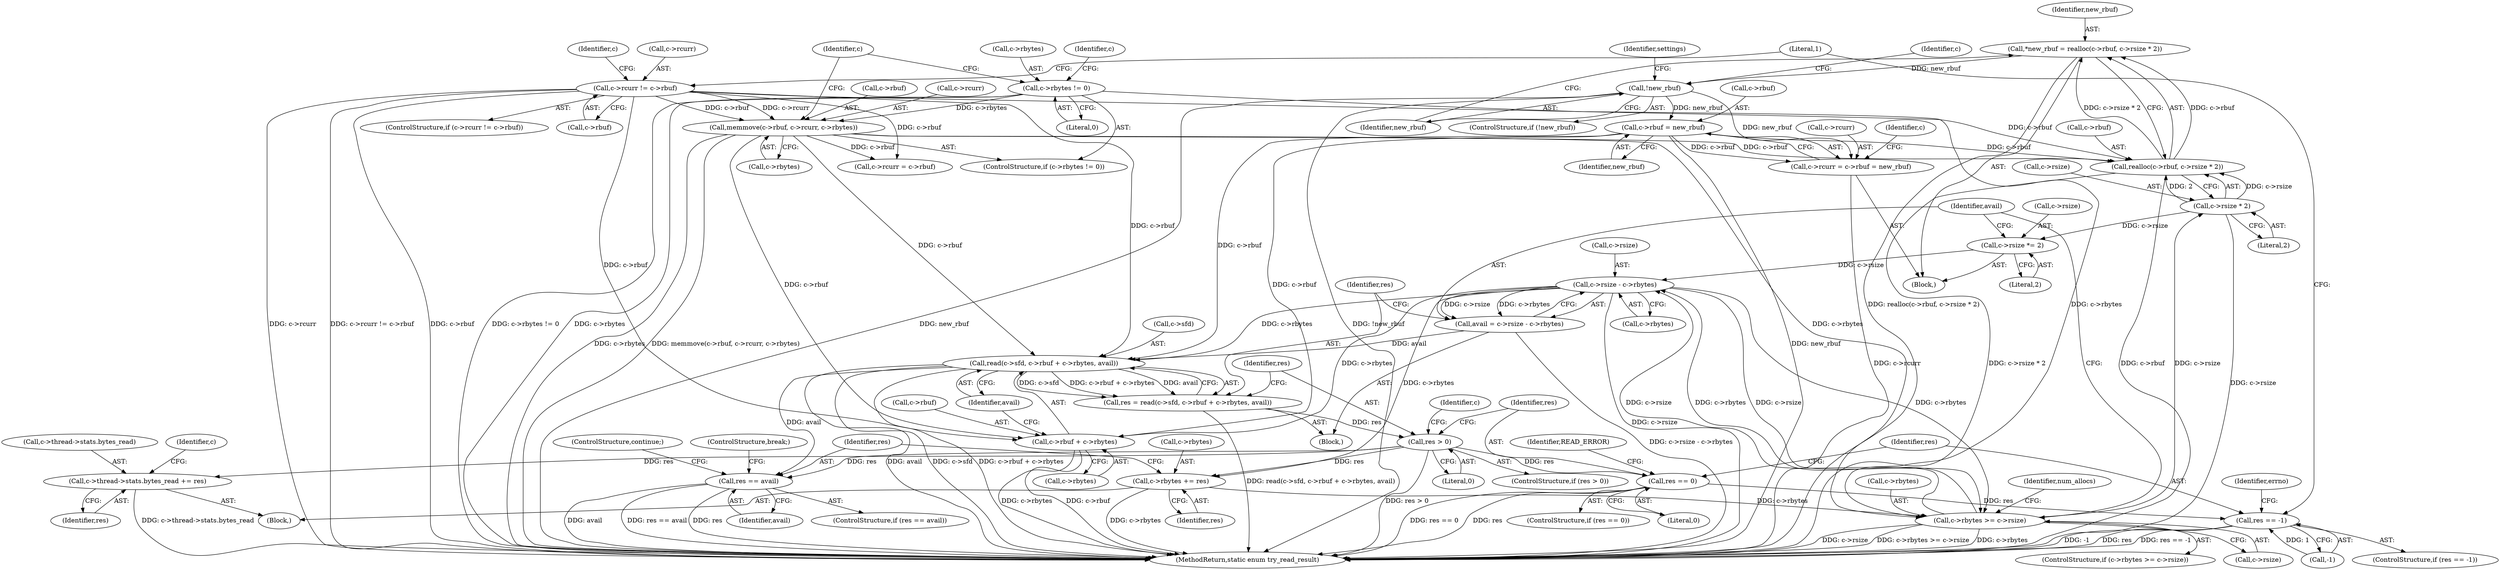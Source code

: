 digraph "0_memcached_75cc83685e103bc8ba380a57468c8f04413033f9_0@API" {
"1000172" [label="(Call,*new_rbuf = realloc(c->rbuf, c->rsize * 2))"];
"1000174" [label="(Call,realloc(c->rbuf, c->rsize * 2))"];
"1000119" [label="(Call,c->rcurr != c->rbuf)"];
"1000215" [label="(Call,c->rbuf = new_rbuf)"];
"1000184" [label="(Call,!new_rbuf)"];
"1000172" [label="(Call,*new_rbuf = realloc(c->rbuf, c->rsize * 2))"];
"1000133" [label="(Call,memmove(c->rbuf, c->rcurr, c->rbytes))"];
"1000128" [label="(Call,c->rbytes != 0)"];
"1000178" [label="(Call,c->rsize * 2)"];
"1000154" [label="(Call,c->rbytes >= c->rsize)"];
"1000284" [label="(Call,c->rbytes += res)"];
"1000250" [label="(Call,res > 0)"];
"1000235" [label="(Call,res = read(c->sfd, c->rbuf + c->rbytes, avail))"];
"1000237" [label="(Call,read(c->sfd, c->rbuf + c->rbytes, avail))"];
"1000228" [label="(Call,c->rsize - c->rbytes)"];
"1000220" [label="(Call,c->rsize *= 2)"];
"1000226" [label="(Call,avail = c->rsize - c->rbytes)"];
"1000211" [label="(Call,c->rcurr = c->rbuf = new_rbuf)"];
"1000263" [label="(Call,c->thread->stats.bytes_read += res)"];
"1000241" [label="(Call,c->rbuf + c->rbytes)"];
"1000290" [label="(Call,res == avail)"];
"1000299" [label="(Call,res == 0)"];
"1000306" [label="(Call,res == -1)"];
"1000174" [label="(Call,realloc(c->rbuf, c->rsize * 2))"];
"1000155" [label="(Call,c->rbytes)"];
"1000259" [label="(Identifier,c)"];
"1000216" [label="(Call,c->rbuf)"];
"1000235" [label="(Call,res = read(c->sfd, c->rbuf + c->rbytes, avail))"];
"1000133" [label="(Call,memmove(c->rbuf, c->rcurr, c->rbytes))"];
"1000173" [label="(Identifier,new_rbuf)"];
"1000213" [label="(Identifier,c)"];
"1000237" [label="(Call,read(c->sfd, c->rbuf + c->rbytes, avail))"];
"1000211" [label="(Call,c->rcurr = c->rbuf = new_rbuf)"];
"1000226" [label="(Call,avail = c->rsize - c->rbytes)"];
"1000305" [label="(ControlStructure,if (res == -1))"];
"1000232" [label="(Call,c->rbytes)"];
"1000118" [label="(ControlStructure,if (c->rcurr != c->rbuf))"];
"1000291" [label="(Identifier,res)"];
"1000130" [label="(Identifier,c)"];
"1000143" [label="(Call,c->rcurr = c->rbuf)"];
"1000227" [label="(Identifier,avail)"];
"1000158" [label="(Call,c->rsize)"];
"1000220" [label="(Call,c->rsize *= 2)"];
"1000236" [label="(Identifier,res)"];
"1000140" [label="(Call,c->rbytes)"];
"1000250" [label="(Call,res > 0)"];
"1000151" [label="(Literal,1)"];
"1000264" [label="(Call,c->thread->stats.bytes_read)"];
"1000301" [label="(Literal,0)"];
"1000179" [label="(Call,c->rsize)"];
"1000190" [label="(Identifier,settings)"];
"1000298" [label="(ControlStructure,if (res == 0))"];
"1000120" [label="(Call,c->rcurr)"];
"1000288" [label="(Identifier,res)"];
"1000297" [label="(ControlStructure,break;)"];
"1000263" [label="(Call,c->thread->stats.bytes_read += res)"];
"1000285" [label="(Call,c->rbytes)"];
"1000314" [label="(Identifier,errno)"];
"1000284" [label="(Call,c->rbytes += res)"];
"1000253" [label="(Block,)"];
"1000153" [label="(ControlStructure,if (c->rbytes >= c->rsize))"];
"1000304" [label="(Identifier,READ_ERROR)"];
"1000212" [label="(Call,c->rcurr)"];
"1000127" [label="(ControlStructure,if (c->rbytes != 0))"];
"1000184" [label="(Call,!new_rbuf)"];
"1000299" [label="(Call,res == 0)"];
"1000308" [label="(Call,-1)"];
"1000215" [label="(Call,c->rbuf = new_rbuf)"];
"1000152" [label="(Block,)"];
"1000242" [label="(Call,c->rbuf)"];
"1000251" [label="(Identifier,res)"];
"1000229" [label="(Call,c->rsize)"];
"1000307" [label="(Identifier,res)"];
"1000224" [label="(Literal,2)"];
"1000132" [label="(Literal,0)"];
"1000128" [label="(Call,c->rbytes != 0)"];
"1000182" [label="(Literal,2)"];
"1000161" [label="(Block,)"];
"1000249" [label="(ControlStructure,if (res > 0))"];
"1000219" [label="(Identifier,new_rbuf)"];
"1000325" [label="(MethodReturn,static enum try_read_result)"];
"1000271" [label="(Identifier,res)"];
"1000245" [label="(Call,c->rbytes)"];
"1000248" [label="(Identifier,avail)"];
"1000172" [label="(Call,*new_rbuf = realloc(c->rbuf, c->rsize * 2))"];
"1000134" [label="(Call,c->rbuf)"];
"1000221" [label="(Call,c->rsize)"];
"1000300" [label="(Identifier,res)"];
"1000185" [label="(Identifier,new_rbuf)"];
"1000294" [label="(ControlStructure,continue;)"];
"1000178" [label="(Call,c->rsize * 2)"];
"1000289" [label="(ControlStructure,if (res == avail))"];
"1000119" [label="(Call,c->rcurr != c->rbuf)"];
"1000175" [label="(Call,c->rbuf)"];
"1000228" [label="(Call,c->rsize - c->rbytes)"];
"1000290" [label="(Call,res == avail)"];
"1000129" [label="(Call,c->rbytes)"];
"1000137" [label="(Call,c->rcurr)"];
"1000238" [label="(Call,c->sfd)"];
"1000222" [label="(Identifier,c)"];
"1000252" [label="(Literal,0)"];
"1000241" [label="(Call,c->rbuf + c->rbytes)"];
"1000154" [label="(Call,c->rbytes >= c->rsize)"];
"1000277" [label="(Identifier,c)"];
"1000292" [label="(Identifier,avail)"];
"1000135" [label="(Identifier,c)"];
"1000306" [label="(Call,res == -1)"];
"1000164" [label="(Identifier,num_allocs)"];
"1000123" [label="(Call,c->rbuf)"];
"1000183" [label="(ControlStructure,if (!new_rbuf))"];
"1000145" [label="(Identifier,c)"];
"1000172" -> "1000161"  [label="AST: "];
"1000172" -> "1000174"  [label="CFG: "];
"1000173" -> "1000172"  [label="AST: "];
"1000174" -> "1000172"  [label="AST: "];
"1000185" -> "1000172"  [label="CFG: "];
"1000172" -> "1000325"  [label="DDG: realloc(c->rbuf, c->rsize * 2)"];
"1000174" -> "1000172"  [label="DDG: c->rbuf"];
"1000174" -> "1000172"  [label="DDG: c->rsize * 2"];
"1000172" -> "1000184"  [label="DDG: new_rbuf"];
"1000174" -> "1000178"  [label="CFG: "];
"1000175" -> "1000174"  [label="AST: "];
"1000178" -> "1000174"  [label="AST: "];
"1000174" -> "1000325"  [label="DDG: c->rsize * 2"];
"1000174" -> "1000325"  [label="DDG: c->rbuf"];
"1000119" -> "1000174"  [label="DDG: c->rbuf"];
"1000215" -> "1000174"  [label="DDG: c->rbuf"];
"1000133" -> "1000174"  [label="DDG: c->rbuf"];
"1000178" -> "1000174"  [label="DDG: c->rsize"];
"1000178" -> "1000174"  [label="DDG: 2"];
"1000119" -> "1000118"  [label="AST: "];
"1000119" -> "1000123"  [label="CFG: "];
"1000120" -> "1000119"  [label="AST: "];
"1000123" -> "1000119"  [label="AST: "];
"1000130" -> "1000119"  [label="CFG: "];
"1000151" -> "1000119"  [label="CFG: "];
"1000119" -> "1000325"  [label="DDG: c->rbuf"];
"1000119" -> "1000325"  [label="DDG: c->rcurr"];
"1000119" -> "1000325"  [label="DDG: c->rcurr != c->rbuf"];
"1000119" -> "1000133"  [label="DDG: c->rbuf"];
"1000119" -> "1000133"  [label="DDG: c->rcurr"];
"1000119" -> "1000143"  [label="DDG: c->rbuf"];
"1000119" -> "1000237"  [label="DDG: c->rbuf"];
"1000119" -> "1000241"  [label="DDG: c->rbuf"];
"1000215" -> "1000211"  [label="AST: "];
"1000215" -> "1000219"  [label="CFG: "];
"1000216" -> "1000215"  [label="AST: "];
"1000219" -> "1000215"  [label="AST: "];
"1000211" -> "1000215"  [label="CFG: "];
"1000215" -> "1000325"  [label="DDG: new_rbuf"];
"1000215" -> "1000211"  [label="DDG: c->rbuf"];
"1000184" -> "1000215"  [label="DDG: new_rbuf"];
"1000215" -> "1000237"  [label="DDG: c->rbuf"];
"1000215" -> "1000241"  [label="DDG: c->rbuf"];
"1000184" -> "1000183"  [label="AST: "];
"1000184" -> "1000185"  [label="CFG: "];
"1000185" -> "1000184"  [label="AST: "];
"1000190" -> "1000184"  [label="CFG: "];
"1000213" -> "1000184"  [label="CFG: "];
"1000184" -> "1000325"  [label="DDG: new_rbuf"];
"1000184" -> "1000325"  [label="DDG: !new_rbuf"];
"1000184" -> "1000211"  [label="DDG: new_rbuf"];
"1000133" -> "1000127"  [label="AST: "];
"1000133" -> "1000140"  [label="CFG: "];
"1000134" -> "1000133"  [label="AST: "];
"1000137" -> "1000133"  [label="AST: "];
"1000140" -> "1000133"  [label="AST: "];
"1000145" -> "1000133"  [label="CFG: "];
"1000133" -> "1000325"  [label="DDG: c->rbytes"];
"1000133" -> "1000325"  [label="DDG: memmove(c->rbuf, c->rcurr, c->rbytes)"];
"1000128" -> "1000133"  [label="DDG: c->rbytes"];
"1000133" -> "1000143"  [label="DDG: c->rbuf"];
"1000133" -> "1000154"  [label="DDG: c->rbytes"];
"1000133" -> "1000237"  [label="DDG: c->rbuf"];
"1000133" -> "1000241"  [label="DDG: c->rbuf"];
"1000128" -> "1000127"  [label="AST: "];
"1000128" -> "1000132"  [label="CFG: "];
"1000129" -> "1000128"  [label="AST: "];
"1000132" -> "1000128"  [label="AST: "];
"1000135" -> "1000128"  [label="CFG: "];
"1000145" -> "1000128"  [label="CFG: "];
"1000128" -> "1000325"  [label="DDG: c->rbytes"];
"1000128" -> "1000325"  [label="DDG: c->rbytes != 0"];
"1000128" -> "1000154"  [label="DDG: c->rbytes"];
"1000178" -> "1000182"  [label="CFG: "];
"1000179" -> "1000178"  [label="AST: "];
"1000182" -> "1000178"  [label="AST: "];
"1000178" -> "1000325"  [label="DDG: c->rsize"];
"1000154" -> "1000178"  [label="DDG: c->rsize"];
"1000178" -> "1000220"  [label="DDG: c->rsize"];
"1000154" -> "1000153"  [label="AST: "];
"1000154" -> "1000158"  [label="CFG: "];
"1000155" -> "1000154"  [label="AST: "];
"1000158" -> "1000154"  [label="AST: "];
"1000164" -> "1000154"  [label="CFG: "];
"1000227" -> "1000154"  [label="CFG: "];
"1000154" -> "1000325"  [label="DDG: c->rbytes"];
"1000154" -> "1000325"  [label="DDG: c->rsize"];
"1000154" -> "1000325"  [label="DDG: c->rbytes >= c->rsize"];
"1000284" -> "1000154"  [label="DDG: c->rbytes"];
"1000228" -> "1000154"  [label="DDG: c->rbytes"];
"1000228" -> "1000154"  [label="DDG: c->rsize"];
"1000154" -> "1000228"  [label="DDG: c->rsize"];
"1000154" -> "1000228"  [label="DDG: c->rbytes"];
"1000284" -> "1000253"  [label="AST: "];
"1000284" -> "1000288"  [label="CFG: "];
"1000285" -> "1000284"  [label="AST: "];
"1000288" -> "1000284"  [label="AST: "];
"1000291" -> "1000284"  [label="CFG: "];
"1000284" -> "1000325"  [label="DDG: c->rbytes"];
"1000250" -> "1000284"  [label="DDG: res"];
"1000228" -> "1000284"  [label="DDG: c->rbytes"];
"1000250" -> "1000249"  [label="AST: "];
"1000250" -> "1000252"  [label="CFG: "];
"1000251" -> "1000250"  [label="AST: "];
"1000252" -> "1000250"  [label="AST: "];
"1000259" -> "1000250"  [label="CFG: "];
"1000300" -> "1000250"  [label="CFG: "];
"1000250" -> "1000325"  [label="DDG: res > 0"];
"1000235" -> "1000250"  [label="DDG: res"];
"1000250" -> "1000263"  [label="DDG: res"];
"1000250" -> "1000290"  [label="DDG: res"];
"1000250" -> "1000299"  [label="DDG: res"];
"1000235" -> "1000152"  [label="AST: "];
"1000235" -> "1000237"  [label="CFG: "];
"1000236" -> "1000235"  [label="AST: "];
"1000237" -> "1000235"  [label="AST: "];
"1000251" -> "1000235"  [label="CFG: "];
"1000235" -> "1000325"  [label="DDG: read(c->sfd, c->rbuf + c->rbytes, avail)"];
"1000237" -> "1000235"  [label="DDG: c->sfd"];
"1000237" -> "1000235"  [label="DDG: c->rbuf + c->rbytes"];
"1000237" -> "1000235"  [label="DDG: avail"];
"1000237" -> "1000248"  [label="CFG: "];
"1000238" -> "1000237"  [label="AST: "];
"1000241" -> "1000237"  [label="AST: "];
"1000248" -> "1000237"  [label="AST: "];
"1000237" -> "1000325"  [label="DDG: avail"];
"1000237" -> "1000325"  [label="DDG: c->sfd"];
"1000237" -> "1000325"  [label="DDG: c->rbuf + c->rbytes"];
"1000228" -> "1000237"  [label="DDG: c->rbytes"];
"1000226" -> "1000237"  [label="DDG: avail"];
"1000237" -> "1000290"  [label="DDG: avail"];
"1000228" -> "1000226"  [label="AST: "];
"1000228" -> "1000232"  [label="CFG: "];
"1000229" -> "1000228"  [label="AST: "];
"1000232" -> "1000228"  [label="AST: "];
"1000226" -> "1000228"  [label="CFG: "];
"1000228" -> "1000325"  [label="DDG: c->rsize"];
"1000228" -> "1000226"  [label="DDG: c->rsize"];
"1000228" -> "1000226"  [label="DDG: c->rbytes"];
"1000220" -> "1000228"  [label="DDG: c->rsize"];
"1000228" -> "1000241"  [label="DDG: c->rbytes"];
"1000220" -> "1000161"  [label="AST: "];
"1000220" -> "1000224"  [label="CFG: "];
"1000221" -> "1000220"  [label="AST: "];
"1000224" -> "1000220"  [label="AST: "];
"1000227" -> "1000220"  [label="CFG: "];
"1000226" -> "1000152"  [label="AST: "];
"1000227" -> "1000226"  [label="AST: "];
"1000236" -> "1000226"  [label="CFG: "];
"1000226" -> "1000325"  [label="DDG: c->rsize - c->rbytes"];
"1000211" -> "1000161"  [label="AST: "];
"1000212" -> "1000211"  [label="AST: "];
"1000222" -> "1000211"  [label="CFG: "];
"1000211" -> "1000325"  [label="DDG: c->rcurr"];
"1000263" -> "1000253"  [label="AST: "];
"1000263" -> "1000271"  [label="CFG: "];
"1000264" -> "1000263"  [label="AST: "];
"1000271" -> "1000263"  [label="AST: "];
"1000277" -> "1000263"  [label="CFG: "];
"1000263" -> "1000325"  [label="DDG: c->thread->stats.bytes_read"];
"1000241" -> "1000245"  [label="CFG: "];
"1000242" -> "1000241"  [label="AST: "];
"1000245" -> "1000241"  [label="AST: "];
"1000248" -> "1000241"  [label="CFG: "];
"1000241" -> "1000325"  [label="DDG: c->rbuf"];
"1000241" -> "1000325"  [label="DDG: c->rbytes"];
"1000290" -> "1000289"  [label="AST: "];
"1000290" -> "1000292"  [label="CFG: "];
"1000291" -> "1000290"  [label="AST: "];
"1000292" -> "1000290"  [label="AST: "];
"1000294" -> "1000290"  [label="CFG: "];
"1000297" -> "1000290"  [label="CFG: "];
"1000290" -> "1000325"  [label="DDG: res"];
"1000290" -> "1000325"  [label="DDG: avail"];
"1000290" -> "1000325"  [label="DDG: res == avail"];
"1000299" -> "1000298"  [label="AST: "];
"1000299" -> "1000301"  [label="CFG: "];
"1000300" -> "1000299"  [label="AST: "];
"1000301" -> "1000299"  [label="AST: "];
"1000304" -> "1000299"  [label="CFG: "];
"1000307" -> "1000299"  [label="CFG: "];
"1000299" -> "1000325"  [label="DDG: res == 0"];
"1000299" -> "1000325"  [label="DDG: res"];
"1000299" -> "1000306"  [label="DDG: res"];
"1000306" -> "1000305"  [label="AST: "];
"1000306" -> "1000308"  [label="CFG: "];
"1000307" -> "1000306"  [label="AST: "];
"1000308" -> "1000306"  [label="AST: "];
"1000151" -> "1000306"  [label="CFG: "];
"1000314" -> "1000306"  [label="CFG: "];
"1000306" -> "1000325"  [label="DDG: res"];
"1000306" -> "1000325"  [label="DDG: res == -1"];
"1000306" -> "1000325"  [label="DDG: -1"];
"1000308" -> "1000306"  [label="DDG: 1"];
}

